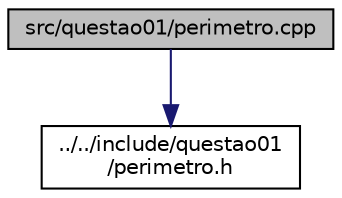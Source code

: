 digraph "src/questao01/perimetro.cpp"
{
  edge [fontname="Helvetica",fontsize="10",labelfontname="Helvetica",labelfontsize="10"];
  node [fontname="Helvetica",fontsize="10",shape=record];
  Node1 [label="src/questao01/perimetro.cpp",height=0.2,width=0.4,color="black", fillcolor="grey75", style="filled", fontcolor="black"];
  Node1 -> Node2 [color="midnightblue",fontsize="10",style="solid",fontname="Helvetica"];
  Node2 [label="../../include/questao01\l/perimetro.h",height=0.2,width=0.4,color="black", fillcolor="white", style="filled",URL="$perimetro_8h_source.html"];
}
